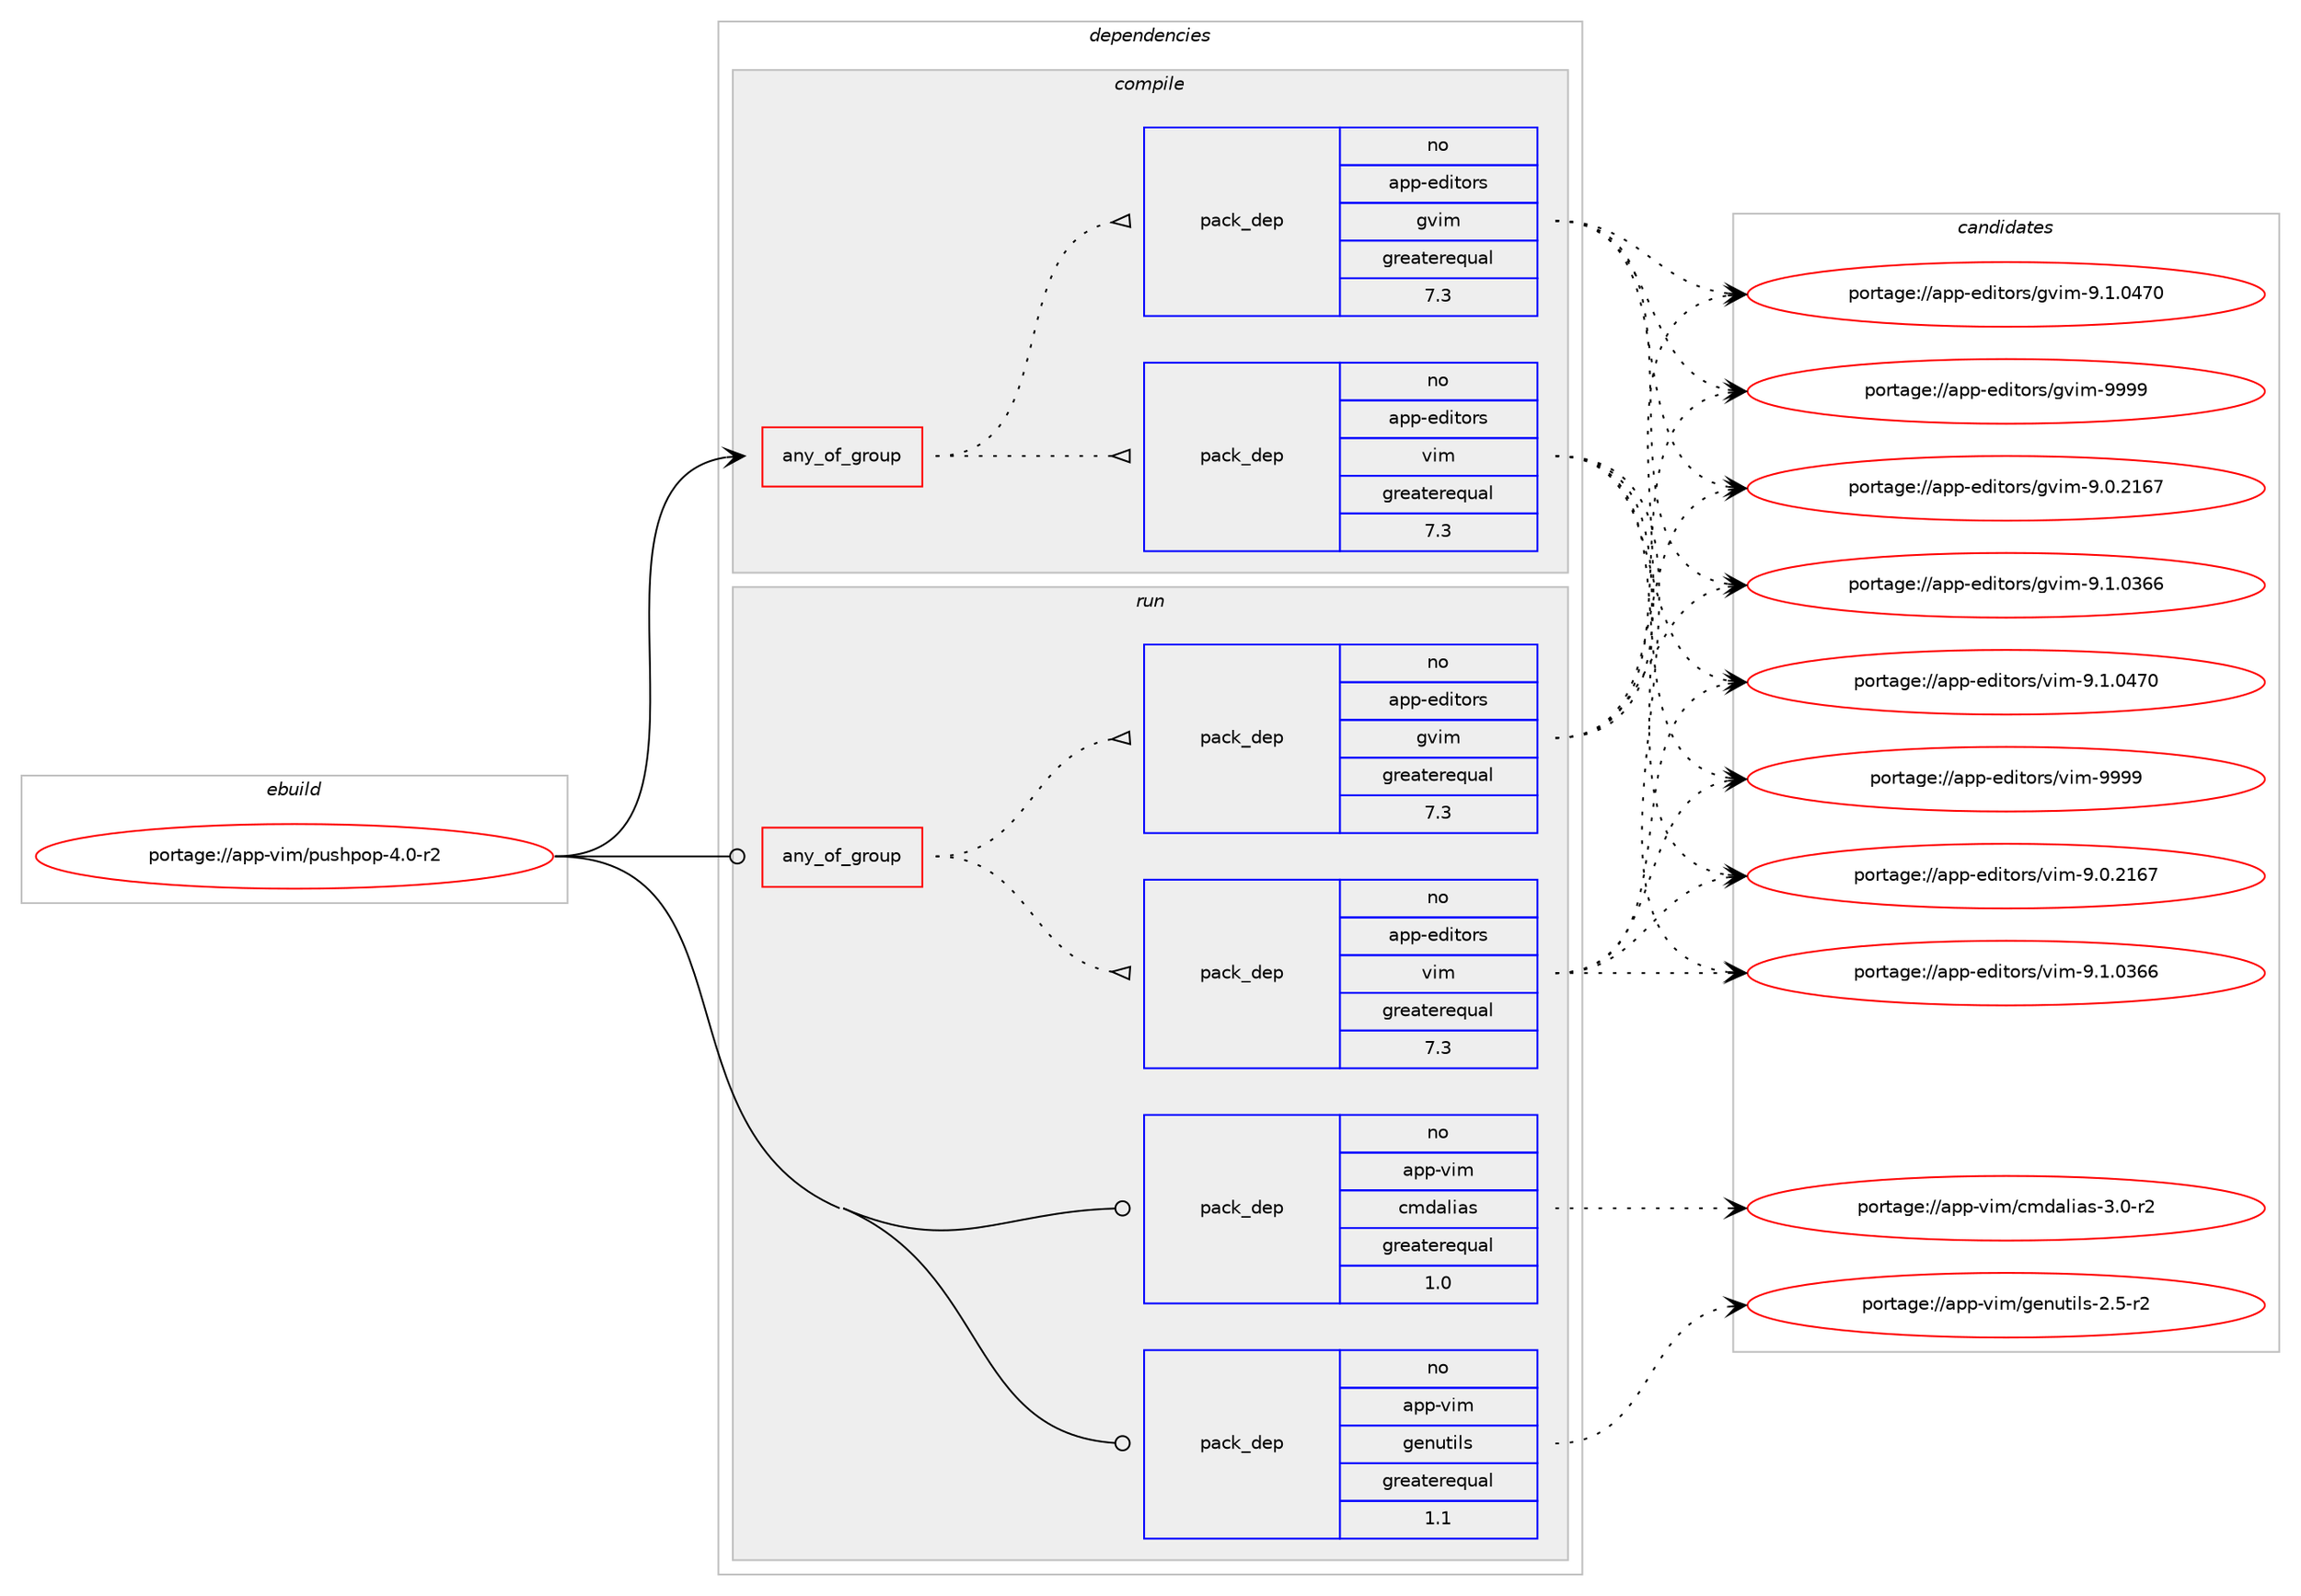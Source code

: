 digraph prolog {

# *************
# Graph options
# *************

newrank=true;
concentrate=true;
compound=true;
graph [rankdir=LR,fontname=Helvetica,fontsize=10,ranksep=1.5];#, ranksep=2.5, nodesep=0.2];
edge  [arrowhead=vee];
node  [fontname=Helvetica,fontsize=10];

# **********
# The ebuild
# **********

subgraph cluster_leftcol {
color=gray;
rank=same;
label=<<i>ebuild</i>>;
id [label="portage://app-vim/pushpop-4.0-r2", color=red, width=4, href="../app-vim/pushpop-4.0-r2.svg"];
}

# ****************
# The dependencies
# ****************

subgraph cluster_midcol {
color=gray;
label=<<i>dependencies</i>>;
subgraph cluster_compile {
fillcolor="#eeeeee";
style=filled;
label=<<i>compile</i>>;
subgraph any679 {
dependency28175 [label=<<TABLE BORDER="0" CELLBORDER="1" CELLSPACING="0" CELLPADDING="4"><TR><TD CELLPADDING="10">any_of_group</TD></TR></TABLE>>, shape=none, color=red];subgraph pack11504 {
dependency28176 [label=<<TABLE BORDER="0" CELLBORDER="1" CELLSPACING="0" CELLPADDING="4" WIDTH="220"><TR><TD ROWSPAN="6" CELLPADDING="30">pack_dep</TD></TR><TR><TD WIDTH="110">no</TD></TR><TR><TD>app-editors</TD></TR><TR><TD>vim</TD></TR><TR><TD>greaterequal</TD></TR><TR><TD>7.3</TD></TR></TABLE>>, shape=none, color=blue];
}
dependency28175:e -> dependency28176:w [weight=20,style="dotted",arrowhead="oinv"];
subgraph pack11505 {
dependency28177 [label=<<TABLE BORDER="0" CELLBORDER="1" CELLSPACING="0" CELLPADDING="4" WIDTH="220"><TR><TD ROWSPAN="6" CELLPADDING="30">pack_dep</TD></TR><TR><TD WIDTH="110">no</TD></TR><TR><TD>app-editors</TD></TR><TR><TD>gvim</TD></TR><TR><TD>greaterequal</TD></TR><TR><TD>7.3</TD></TR></TABLE>>, shape=none, color=blue];
}
dependency28175:e -> dependency28177:w [weight=20,style="dotted",arrowhead="oinv"];
}
id:e -> dependency28175:w [weight=20,style="solid",arrowhead="vee"];
}
subgraph cluster_compileandrun {
fillcolor="#eeeeee";
style=filled;
label=<<i>compile and run</i>>;
}
subgraph cluster_run {
fillcolor="#eeeeee";
style=filled;
label=<<i>run</i>>;
subgraph any680 {
dependency28178 [label=<<TABLE BORDER="0" CELLBORDER="1" CELLSPACING="0" CELLPADDING="4"><TR><TD CELLPADDING="10">any_of_group</TD></TR></TABLE>>, shape=none, color=red];subgraph pack11506 {
dependency28179 [label=<<TABLE BORDER="0" CELLBORDER="1" CELLSPACING="0" CELLPADDING="4" WIDTH="220"><TR><TD ROWSPAN="6" CELLPADDING="30">pack_dep</TD></TR><TR><TD WIDTH="110">no</TD></TR><TR><TD>app-editors</TD></TR><TR><TD>vim</TD></TR><TR><TD>greaterequal</TD></TR><TR><TD>7.3</TD></TR></TABLE>>, shape=none, color=blue];
}
dependency28178:e -> dependency28179:w [weight=20,style="dotted",arrowhead="oinv"];
subgraph pack11507 {
dependency28180 [label=<<TABLE BORDER="0" CELLBORDER="1" CELLSPACING="0" CELLPADDING="4" WIDTH="220"><TR><TD ROWSPAN="6" CELLPADDING="30">pack_dep</TD></TR><TR><TD WIDTH="110">no</TD></TR><TR><TD>app-editors</TD></TR><TR><TD>gvim</TD></TR><TR><TD>greaterequal</TD></TR><TR><TD>7.3</TD></TR></TABLE>>, shape=none, color=blue];
}
dependency28178:e -> dependency28180:w [weight=20,style="dotted",arrowhead="oinv"];
}
id:e -> dependency28178:w [weight=20,style="solid",arrowhead="odot"];
subgraph pack11508 {
dependency28181 [label=<<TABLE BORDER="0" CELLBORDER="1" CELLSPACING="0" CELLPADDING="4" WIDTH="220"><TR><TD ROWSPAN="6" CELLPADDING="30">pack_dep</TD></TR><TR><TD WIDTH="110">no</TD></TR><TR><TD>app-vim</TD></TR><TR><TD>cmdalias</TD></TR><TR><TD>greaterequal</TD></TR><TR><TD>1.0</TD></TR></TABLE>>, shape=none, color=blue];
}
id:e -> dependency28181:w [weight=20,style="solid",arrowhead="odot"];
subgraph pack11509 {
dependency28182 [label=<<TABLE BORDER="0" CELLBORDER="1" CELLSPACING="0" CELLPADDING="4" WIDTH="220"><TR><TD ROWSPAN="6" CELLPADDING="30">pack_dep</TD></TR><TR><TD WIDTH="110">no</TD></TR><TR><TD>app-vim</TD></TR><TR><TD>genutils</TD></TR><TR><TD>greaterequal</TD></TR><TR><TD>1.1</TD></TR></TABLE>>, shape=none, color=blue];
}
id:e -> dependency28182:w [weight=20,style="solid",arrowhead="odot"];
}
}

# **************
# The candidates
# **************

subgraph cluster_choices {
rank=same;
color=gray;
label=<<i>candidates</i>>;

subgraph choice11504 {
color=black;
nodesep=1;
choice971121124510110010511611111411547118105109455746484650495455 [label="portage://app-editors/vim-9.0.2167", color=red, width=4,href="../app-editors/vim-9.0.2167.svg"];
choice971121124510110010511611111411547118105109455746494648515454 [label="portage://app-editors/vim-9.1.0366", color=red, width=4,href="../app-editors/vim-9.1.0366.svg"];
choice971121124510110010511611111411547118105109455746494648525548 [label="portage://app-editors/vim-9.1.0470", color=red, width=4,href="../app-editors/vim-9.1.0470.svg"];
choice9711211245101100105116111114115471181051094557575757 [label="portage://app-editors/vim-9999", color=red, width=4,href="../app-editors/vim-9999.svg"];
dependency28176:e -> choice971121124510110010511611111411547118105109455746484650495455:w [style=dotted,weight="100"];
dependency28176:e -> choice971121124510110010511611111411547118105109455746494648515454:w [style=dotted,weight="100"];
dependency28176:e -> choice971121124510110010511611111411547118105109455746494648525548:w [style=dotted,weight="100"];
dependency28176:e -> choice9711211245101100105116111114115471181051094557575757:w [style=dotted,weight="100"];
}
subgraph choice11505 {
color=black;
nodesep=1;
choice971121124510110010511611111411547103118105109455746484650495455 [label="portage://app-editors/gvim-9.0.2167", color=red, width=4,href="../app-editors/gvim-9.0.2167.svg"];
choice971121124510110010511611111411547103118105109455746494648515454 [label="portage://app-editors/gvim-9.1.0366", color=red, width=4,href="../app-editors/gvim-9.1.0366.svg"];
choice971121124510110010511611111411547103118105109455746494648525548 [label="portage://app-editors/gvim-9.1.0470", color=red, width=4,href="../app-editors/gvim-9.1.0470.svg"];
choice9711211245101100105116111114115471031181051094557575757 [label="portage://app-editors/gvim-9999", color=red, width=4,href="../app-editors/gvim-9999.svg"];
dependency28177:e -> choice971121124510110010511611111411547103118105109455746484650495455:w [style=dotted,weight="100"];
dependency28177:e -> choice971121124510110010511611111411547103118105109455746494648515454:w [style=dotted,weight="100"];
dependency28177:e -> choice971121124510110010511611111411547103118105109455746494648525548:w [style=dotted,weight="100"];
dependency28177:e -> choice9711211245101100105116111114115471031181051094557575757:w [style=dotted,weight="100"];
}
subgraph choice11506 {
color=black;
nodesep=1;
choice971121124510110010511611111411547118105109455746484650495455 [label="portage://app-editors/vim-9.0.2167", color=red, width=4,href="../app-editors/vim-9.0.2167.svg"];
choice971121124510110010511611111411547118105109455746494648515454 [label="portage://app-editors/vim-9.1.0366", color=red, width=4,href="../app-editors/vim-9.1.0366.svg"];
choice971121124510110010511611111411547118105109455746494648525548 [label="portage://app-editors/vim-9.1.0470", color=red, width=4,href="../app-editors/vim-9.1.0470.svg"];
choice9711211245101100105116111114115471181051094557575757 [label="portage://app-editors/vim-9999", color=red, width=4,href="../app-editors/vim-9999.svg"];
dependency28179:e -> choice971121124510110010511611111411547118105109455746484650495455:w [style=dotted,weight="100"];
dependency28179:e -> choice971121124510110010511611111411547118105109455746494648515454:w [style=dotted,weight="100"];
dependency28179:e -> choice971121124510110010511611111411547118105109455746494648525548:w [style=dotted,weight="100"];
dependency28179:e -> choice9711211245101100105116111114115471181051094557575757:w [style=dotted,weight="100"];
}
subgraph choice11507 {
color=black;
nodesep=1;
choice971121124510110010511611111411547103118105109455746484650495455 [label="portage://app-editors/gvim-9.0.2167", color=red, width=4,href="../app-editors/gvim-9.0.2167.svg"];
choice971121124510110010511611111411547103118105109455746494648515454 [label="portage://app-editors/gvim-9.1.0366", color=red, width=4,href="../app-editors/gvim-9.1.0366.svg"];
choice971121124510110010511611111411547103118105109455746494648525548 [label="portage://app-editors/gvim-9.1.0470", color=red, width=4,href="../app-editors/gvim-9.1.0470.svg"];
choice9711211245101100105116111114115471031181051094557575757 [label="portage://app-editors/gvim-9999", color=red, width=4,href="../app-editors/gvim-9999.svg"];
dependency28180:e -> choice971121124510110010511611111411547103118105109455746484650495455:w [style=dotted,weight="100"];
dependency28180:e -> choice971121124510110010511611111411547103118105109455746494648515454:w [style=dotted,weight="100"];
dependency28180:e -> choice971121124510110010511611111411547103118105109455746494648525548:w [style=dotted,weight="100"];
dependency28180:e -> choice9711211245101100105116111114115471031181051094557575757:w [style=dotted,weight="100"];
}
subgraph choice11508 {
color=black;
nodesep=1;
choice971121124511810510947991091009710810597115455146484511450 [label="portage://app-vim/cmdalias-3.0-r2", color=red, width=4,href="../app-vim/cmdalias-3.0-r2.svg"];
dependency28181:e -> choice971121124511810510947991091009710810597115455146484511450:w [style=dotted,weight="100"];
}
subgraph choice11509 {
color=black;
nodesep=1;
choice971121124511810510947103101110117116105108115455046534511450 [label="portage://app-vim/genutils-2.5-r2", color=red, width=4,href="../app-vim/genutils-2.5-r2.svg"];
dependency28182:e -> choice971121124511810510947103101110117116105108115455046534511450:w [style=dotted,weight="100"];
}
}

}
